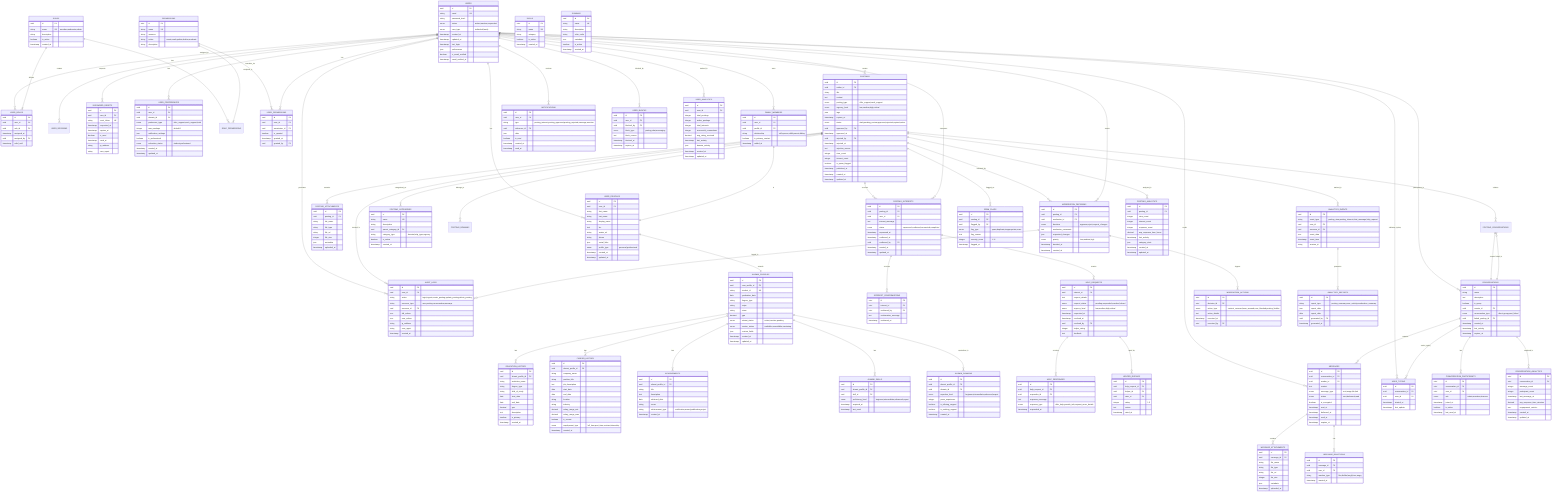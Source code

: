 erDiagram
    %% ========================================
    %% CORE USER MANAGEMENT & AUTHENTICATION
    %% ========================================
    USERS ||--o{ USER_PROFILES : has
    USERS ||--o{ USER_ROLES : assigned_to
    USERS ||--o{ USER_SESSIONS : creates
    USERS ||--o{ AUDIT_LOGS : generates
    USERS ||--o{ PASSWORD_RESETS : requests
    USERS ||--o{ USER_PREFERENCES : has

    ROLES ||--|{ USER_ROLES : defines
    ROLES ||--o{ ROLE_PERMISSIONS : has
    PERMISSIONS ||--|{ ROLE_PERMISSIONS : assigned_to
    PERMISSIONS ||--o{ USER_PERMISSIONS : overrides_for
    USERS ||--o{ USER_PERMISSIONS : has

    %% ========================================
    %% ALUMNI PROFILES & FAMILY TREE
    %% ========================================
    USER_PROFILES ||--|| ALUMNI_PROFILES : extends
    ALUMNI_PROFILES ||--o{ EDUCATION_HISTORY : has
    ALUMNI_PROFILES ||--o{ CAREER_HISTORY : has
    ALUMNI_PROFILES ||--o{ ACHIEVEMENTS : has
    ALUMNI_PROFILES ||--o{ ALUMNI_SKILLS : has
    ALUMNI_PROFILES ||--o{ ALUMNI_DOMAINS : specializes_in

    %% Family Tree Support - Multiple profiles can share credentials
    USERS ||--o{ FAMILY_MEMBERS : owns
    FAMILY_MEMBERS ||--|| USER_PROFILES : is

    %% ========================================
    %% POSTINGS & CONTENT MANAGEMENT
    %% ========================================
    USERS ||--o{ POSTINGS : creates
    POSTINGS ||--o{ POSTING_ATTACHMENTS : contains
    POSTINGS ||--o{ POSTING_INTERESTS : receives
    POSTINGS ||--o{ POSTING_CATEGORIES : categorized_as
    POSTINGS ||--o{ POSTING_DOMAINS : belongs_to
    POSTINGS ||--o{ MODERATION_DECISIONS : reviewed_by
    POSTINGS ||--o{ AUDIT_LOGS : tracked_in

    %% Interest & Help Requests
    USERS ||--o{ POSTING_INTERESTS : expresses
    POSTING_INTERESTS ||--o{ INTEREST_CONFIRMATIONS : receives
    POSTING_INTERESTS ||--o{ HELP_REQUESTS : creates
    HELP_REQUESTS ||--o{ HELP_RESPONSES : receives
    HELP_REQUESTS ||--o{ HELPER_RATINGS : rated_by

    %% ========================================
    %% CHAT & MESSAGING SYSTEM
    %% ========================================
    USERS ||--o{ CONVERSATIONS : participates_in
    USERS ||--o{ MESSAGES : sends
    USERS ||--o{ USER_TYPING : indicates_typing
    USERS ||--o{ NOTIFICATIONS : receives

    CONVERSATIONS ||--o{ CONVERSATION_PARTICIPANTS : has
    CONVERSATIONS ||--o{ MESSAGES : contains
    CONVERSATIONS ||--o{ USER_TYPING : tracks_typing
    CONVERSATIONS ||--o{ POSTING_CONVERSATIONS : linked_to

    MESSAGES ||--o{ MESSAGE_ATTACHMENTS : contains
    MESSAGES ||--o{ MESSAGE_REACTIONS : has

    %% Post-Linked Conversations
    POSTINGS ||--o{ POSTING_CONVERSATIONS : initiates
    POSTING_CONVERSATIONS ||--|| CONVERSATIONS : creates

    %% ========================================
    %% MODERATION & ADMINISTRATION
    %% ========================================
    USERS ||--o{ MODERATION_DECISIONS : makes
    MODERATION_DECISIONS ||--o{ MODERATION_ACTIONS : triggers
    MODERATION_DECISIONS ||--o{ AUDIT_LOGS : logged_in

    %% Spam Detection & Analytics
    POSTINGS ||--o{ SPAM_FLAGS : flagged_as
    USERS ||--o{ USER_BLOCKS : blocked_by
    POSTINGS ||--o{ ANALYTICS_EVENTS : tracked_in

    %% ========================================
    %% ANALYTICS & REPORTING
    %% ========================================
    POSTINGS ||--o{ POSTING_ANALYTICS : analyzed_in
    USERS ||--o{ USER_ANALYTICS : tracked_in
    CONVERSATIONS ||--o{ CONVERSATION_ANALYTICS : analyzed_in
    ANALYTICS_EVENTS ||--o{ ANALYTICS_REPORTS : generates

    %% ========================================
    %% ENTITY DEFINITIONS
    %% ========================================

    %% Core Users & Authentication
    USERS {
        uuid id PK
        string email UK
        string password_hash
        enum status "active,inactive,suspended"
        enum user_type "individual,family"
        timestamp created_at
        timestamp updated_at
        timestamp last_login
        json preferences
        boolean is_email_verified
        timestamp email_verified_at
    }

    USER_PROFILES {
        uuid id PK
        uuid user_id FK
        string first_name
        string last_name
        string display_name
        text bio
        string avatar_url
        string phone
        json social_links
        enum profile_type "personal,professional"
        timestamp created_at
        timestamp updated_at
    }

    FAMILY_MEMBERS {
        uuid id PK
        uuid user_id FK
        uuid profile_id FK
        string relationship "self,spouse,child,parent,sibling"
        boolean is_primary_contact
        timestamp added_at
    }

    ROLES {
        uuid id PK
        string name UK "member,moderator,admin"
        string description
        boolean is_active
        timestamp created_at
    }

    USER_ROLES {
        uuid id PK
        uuid user_id FK
        uuid role_id FK
        timestamp assigned_at
        uuid assigned_by FK
        timestamp valid_until
    }

    PERMISSIONS {
        uuid id PK
        string name UK
        string resource
        string action "create,read,update,delete,moderate"
        string description
    }

    USER_PERMISSIONS {
        uuid id PK
        uuid user_id FK
        uuid permission_id FK
        boolean is_granted
        timestamp granted_at
        uuid granted_by FK
    }

    %% Password Management
    PASSWORD_RESETS {
        uuid id PK
        uuid user_id FK
        string reset_token UK
        timestamp requested_at
        timestamp expires_at
        boolean is_used
        timestamp used_at
        string ip_address
        string user_agent
    }

    %% User Preferences
    USER_PREFERENCES {
        uuid id PK
        uuid user_id FK
        uuid domain_id FK
        enum preference_type "offer_support,seek_support,both"
        integer max_postings "default:5"
        json notification_settings
        boolean is_professional
        enum education_status "student,professional"
        timestamp created_at
        timestamp updated_at
    }

    %% Alumni-Specific
    ALUMNI_PROFILES {
        uuid id PK
        uuid user_profile_id FK
        string student_id UK
        date graduation_date
        string degree_type
        string major
        string minor
        decimal gpa
        enum alumni_status "active,inactive,pending"
        enum mentor_status "available,unavailable,mentoring"
        json custom_fields
        timestamp created_at
        timestamp updated_at
    }

    EDUCATION_HISTORY {
        uuid id PK
        uuid alumni_profile_id FK
        string institution_name
        string degree_type
        string field_of_study
        date start_date
        date end_date
        decimal gpa
        text description
        boolean is_primary
        timestamp created_at
    }

    CAREER_HISTORY {
        uuid id PK
        uuid alumni_profile_id FK
        string company_name
        string position_title
        text job_description
        date start_date
        date end_date
        string location
        string industry
        decimal salary_range_min
        decimal salary_range_max
        boolean is_current
        enum employment_type "full_time,part_time,contract,internship"
        timestamp created_at
    }

    ACHIEVEMENTS {
        uuid id PK
        uuid alumni_profile_id FK
        string title
        text description
        date achieved_date
        string issuer
        string achievement_type "certification,award,publication,project"
        timestamp created_at
    }

    SKILLS {
        uuid id PK
        string name UK
        string category
        boolean is_active
        timestamp created_at
    }

    ALUMNI_SKILLS {
        uuid id PK
        uuid alumni_profile_id FK
        uuid skill_id FK
        enum proficiency_level "beginner,intermediate,advanced,expert"
        timestamp acquired_at
        timestamp last_used
    }

    %% Domains & Categories
    DOMAINS {
        uuid id PK
        string name UK
        string description
        string color_code
        json metadata
        boolean is_active
        timestamp created_at
    }

    ALUMNI_DOMAINS {
        uuid id PK
        uuid alumni_profile_id FK
        uuid domain_id FK
        enum expertise_level "beginner,intermediate,advanced,expert"
        integer years_experience
        boolean is_offering_support
        boolean is_seeking_support
        timestamp created_at
    }

    POSTING_CATEGORIES {
        uuid id PK
        string name UK
        string description
        uuid parent_category_id FK
        string category_type "domain,help_type,urgency"
        boolean is_active
        timestamp created_at
    }

    %% Core Postings System
    POSTINGS {
        uuid id PK
        uuid author_id FK
        string title
        text content
        enum posting_type "offer_support,seek_support"
        enum urgency_level "low,medium,high,critical"
        json tags
        timestamp expires_at
        enum status "draft,pending_review,approved,rejected,expired,active"
        uuid approved_by FK
        timestamp approved_at
        uuid rejected_by FK
        timestamp rejected_at
        text rejection_reason
        integer view_count
        integer interest_count
        boolean is_spam_flagged
        timestamp published_at
        timestamp created_at
        timestamp updated_at
    }

    POSTING_ATTACHMENTS {
        uuid id PK
        uuid posting_id FK
        string file_name
        string file_type
        string file_url
        integer file_size
        json metadata
        timestamp uploaded_at
    }

    %% Interest & Help Management
    POSTING_INTERESTS {
        uuid id PK
        uuid posting_id FK
        uuid user_id FK
        text interest_message
        enum status "expressed,confirmed,connected,completed"
        timestamp expressed_at
        timestamp confirmed_at
        uuid confirmed_by FK
        timestamp created_at
        timestamp updated_at
    }

    INTEREST_CONFIRMATIONS {
        uuid id PK
        uuid interest_id FK
        uuid confirmed_by FK
        text confirmation_message
        timestamp confirmed_at
    }

    HELP_REQUESTS {
        uuid id PK
        uuid interest_id FK
        text request_details
        enum request_status "pending,responded,resolved,closed"
        enum urgency_level "low,medium,high,critical"
        timestamp requested_at
        timestamp resolved_at
        uuid resolved_by FK
        integer helper_rating
        text feedback
    }

    HELP_RESPONSES {
        uuid id PK
        uuid help_request_id FK
        uuid responder_id FK
        text response_message
        enum response_type "offer_help,provide_info,request_more_details"
        timestamp responded_at
    }

    HELPER_RATINGS {
        uuid id PK
        uuid help_request_id FK
        uuid helper_id FK
        uuid rater_id FK
        integer rating "1-5"
        text review
        timestamp rated_at
    }

    %% Chat & Communication
    CONVERSATIONS {
        uuid id PK
        string name
        text description
        boolean is_group
        uuid creator_id FK
        enum conversation_type "direct,group,post_linked"
        uuid linked_posting_id FK
        timestamp created_at
        timestamp last_activity
        timestamp expires_at
    }

    CONVERSATION_PARTICIPANTS {
        uuid id PK
        uuid conversation_id FK
        uuid user_id FK
        enum role "admin,member,observer"
        timestamp joined_at
        boolean is_active
        timestamp last_read_at
    }

    MESSAGES {
        uuid id PK
        uuid conversation_id FK
        uuid sender_id FK
        text content
        enum message_type "text,image,file,link"
        enum status "sent,delivered,read"
        boolean is_encrypted
        timestamp sent_at
        timestamp delivered_at
        timestamp read_at
        timestamp expires_at
    }

    MESSAGE_ATTACHMENTS {
        uuid id PK
        uuid message_id FK
        string file_name
        string file_type
        string file_url
        integer file_size
        json metadata
        timestamp uploaded_at
    }

    MESSAGE_REACTIONS {
        uuid id PK
        uuid message_id FK
        uuid user_id FK
        string reaction_type "like,dislike,laugh,love,angry"
        timestamp reacted_at
    }

    USER_TYPING {
        uuid id PK
        uuid conversation_id FK
        uuid user_id FK
        timestamp started_at
        timestamp last_update
    }

    %% Notifications
    NOTIFICATIONS {
        uuid id PK
        uuid user_id FK
        string type "posting_interest,posting_approved,posting_rejected,message,mention"
        uuid reference_id FK
        json data
        boolean is_read
        timestamp created_at
        timestamp read_at
    }

    %% Moderation System
    MODERATION_DECISIONS {
        uuid id PK
        uuid posting_id FK
        uuid moderator_id FK
        enum decision "approve,reject,request_changes"
        text moderator_comments
        json requested_changes
        enum priority "low,medium,high"
        timestamp decided_at
        timestamp created_at
    }

    MODERATION_ACTIONS {
        uuid id PK
        uuid decision_id FK
        enum action_type "content_removed,user_warned,user_blocked,posting_hidden"
        text action_details
        timestamp executed_at
        uuid executed_by FK
    }

    SPAM_FLAGS {
        uuid id PK
        uuid posting_id FK
        uuid flagged_by FK
        enum flag_type "spam,duplicate,inappropriate,scam"
        text flag_reason
        integer severity_score "1-10"
        timestamp flagged_at
    }

    USER_BLOCKS {
        uuid id PK
        uuid user_id FK
        uuid blocked_by FK
        enum block_type "posting,chat,messaging"
        text block_reason
        timestamp blocked_at
        timestamp expires_at
    }

    %% Audit & Analytics
    AUDIT_LOGS {
        uuid id PK
        uuid user_id FK
        string action "login,logout,create_posting,update_posting,delete_posting"
        string resource_type "user,posting,conversation,message"
        uuid resource_id FK
        json old_values
        json new_values
        string ip_address
        string user_agent
        timestamp created_at
    }

    ANALYTICS_EVENTS {
        uuid id PK
        string event_type "posting_view,posting_interest,chat_message,help_request"
        uuid user_id FK
        uuid resource_id FK
        json event_data
        timestamp event_time
        string session_id
    }

    POSTING_ANALYTICS {
        uuid id PK
        uuid posting_id FK
        integer view_count
        integer interest_count
        integer response_count
        decimal avg_response_time_hours
        timestamp last_activity
        json category_stats
        timestamp created_at
        timestamp updated_at
    }

    USER_ANALYTICS {
        uuid id PK
        uuid user_id FK
        integer total_postings
        integer active_postings
        integer total_interests
        integer successful_connections
        decimal avg_rating_received
        timestamp last_activity
        json domain_activity
        timestamp created_at
        timestamp updated_at
    }

    CONVERSATION_ANALYTICS {
        uuid id PK
        uuid conversation_id FK
        integer message_count
        integer participant_count
        timestamp last_message_at
        decimal avg_response_time_minutes
        json engagement_metrics
        timestamp created_at
        timestamp updated_at
    }

    ANALYTICS_REPORTS {
        uuid id PK
        string report_type "posting_summary,user_activity,moderation_summary"
        json report_data
        date report_date
        uuid generated_by FK
        timestamp generated_at
    }
